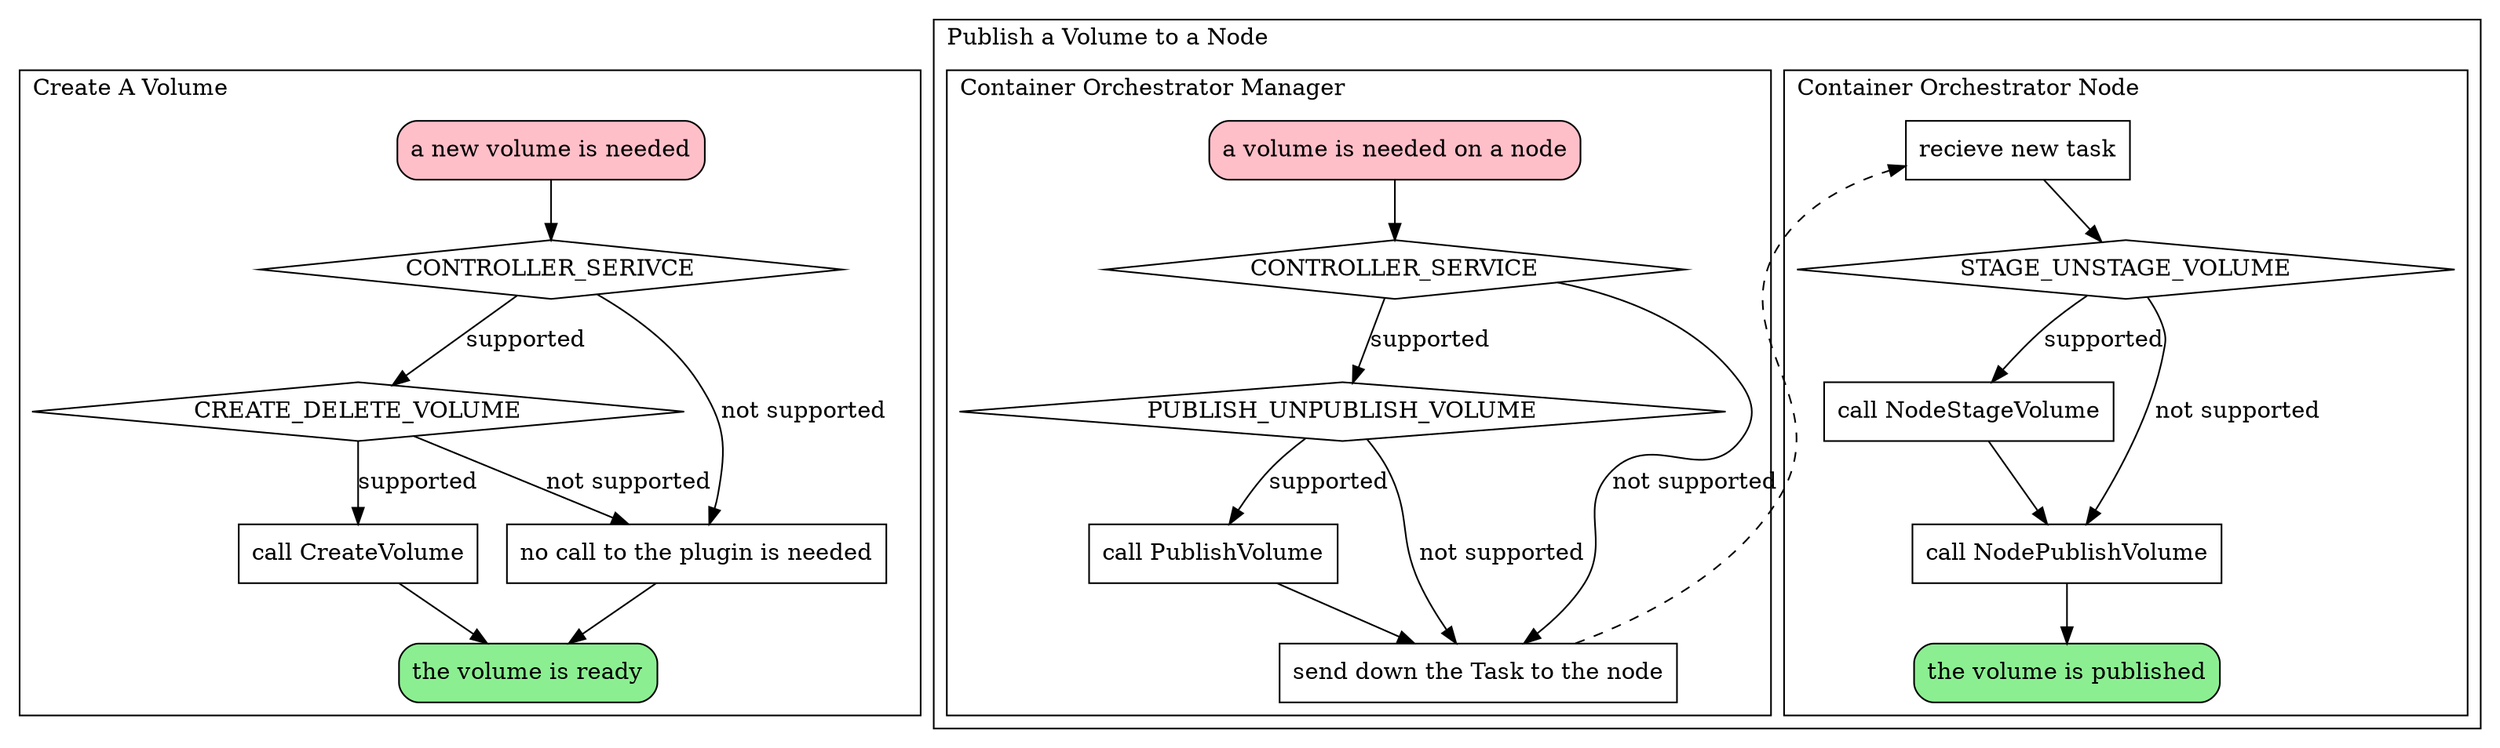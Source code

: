 // design/csi-plugin.dot
//
// This file is a graphviz Dot file, which is used to generate a flow chart
// defining the life cycle of a volume managed by a CSI plugin. This flow chart
// is from the Container Orchestrator's perspective, not the volume or the
// plugin's perspective.
//
// This flowchart elides trivial, unresolvable error handling. If there is no
// reasonable action the CO can take other than to return an error to the user,
// we ignore that path.
//
// To build this file as, for example, a PNG, make sure you have graphviz
// installed, and then run
//
// dot -Tpng -o csi-plugin.dot

digraph main {
  // graphviz is a pretty low-level and obtuse language to use. if we want to
  // do anything particularly pretty or interesting, we have to do weird stuff
  // like this. we're creating "subgraph" blocks to define all of our nodes and
  // edges. this way, when we apply styling, everything defined in the same
  // block has the same style.
  //
  // any nodes we define in any subgraph block are available in any other
  // block, so, essentially, we define our nodes in one subgraph, but actually
  // use them in another.

  // we're starting off by defining all of our nodes. we're using the node
  // types and shapes that wikipedia says is the ANSI standards.

  // start_terminals defines all of the flowchart entry point nodes. these are
  // rounded rectangle nodes, colored red.
  subgraph start_terminals {
    // the 'node' keyword lets us define attributes for all nodes
    node [style="rounded,filled", shape="box", fillcolor="#ffbfc9"];
    create_volume [label="a new volume is needed"];
    volume_needed [label="a volume is needed on a node"];
  };

  // end_terminals defines all of the flowchart exit points. these are also
  // rounded rectangle nodes, colored green.
  subgraph end_terminals {
    node [style="rounded,filled", shape="box", fillcolor="#8bef91"];
    volume_created [label="the volume is ready"];
    volume_published [label="the volume is published"];
  };

  // decision defines all decision points along the graph. the decision node
  // label will be the question being asked, and all outward edges are the
  // possible answers.
  subgraph decision {
    node [shape="diamond"];
    // decisions for the create case
    supports_controller_service [label="CONTROLLER_SERIVCE"];
    supports_create_delete [label="CREATE_DELETE_VOLUME"];

    // decisions for the publish case
    supports_controller_service_pub [label="CONTROLLER_SERVICE"];
    supports_publish_unpublish [label="PUBLISH_UNPUBLISH_VOLUME"];
    supports_stage_unstage [label="STAGE_UNSTAGE_VOLUME"];
  };

  // process defines an action to take. these are just plain old boxes.
  subgraph process {
    node [shape="box"];
    call_create_volume [label="call CreateVolume"];
    no_create_action_needed [label="no call to the plugin is needed"];

    call_publish_volume [label="call PublishVolume"];
    send_to_node [label="send down the Task to the node"];
    recieve_on_node [label="recieve new task"];
    call_node_stage_volume [label="call NodeStageVolume"];
    call_node_publish_volume [label="call NodePublishVolume"];
  };

  // this file describes a couple of different workflows, each of which is
  // pretty much self-contained from the others. in order to logically separate
  // them, we'll use clusters. clusters are subgraphs whose names start with 
  // "cluster_" (yeah, semantic naming, graphviz is a mess). everything in a
  // cluster will be drawn inside of the same box

  // cluster_create describes the workflow for creating a new volume
  subgraph cluster_create {
    // this bare label directive sets the label for the cluster
    label="Create A Volume";
    // this sets the position of the label to the left, instead of the center.
    labeljust="l";

    create_volume -> supports_controller_service;

    supports_controller_service -> supports_create_delete [label="supported"];
    supports_controller_service -> no_create_action_needed [label="not supported"];

    supports_create_delete -> call_create_volume [label="supported"];
    supports_create_delete -> no_create_action_needed [label="not supported"];

    call_create_volume -> volume_created;
    no_create_action_needed -> volume_created;
  };

  // cluster_publish describes the workflow for publishing an existing volume
  // on a node.
  subgraph cluster_publish {
    label="Publish a Volume to a Node";
    labeljust="l";

    // setting newrank lets us put the top of each subgraph in the same rank
    newrank="true";

    // for extremely stupid reasons, we have to define the node cluster before
    // we define the manager cluster. whichever of these two clusters is
    // defined first for some reason gets drawn to the right of the other.

    // cluster_node describes the actions that occur on the node that the
    // volume is ultimately needed on.
    subgraph cluster_node {
      label="Container Orchestrator Node";
      labeljust="l";

      recieve_on_node -> supports_stage_unstage;
      supports_stage_unstage -> call_node_stage_volume [label="supported"];
      supports_stage_unstage -> call_node_publish_volume [label="not supported"];
      call_node_stage_volume -> call_node_publish_volume;
      call_node_publish_volume -> volume_published;
    };

    // cluster_manager describes the actions that occur on the manager node
    subgraph cluster_manager {
      label="Container Orchestrator Manager";
      labeljust="l";

      volume_needed -> supports_controller_service_pub;
      supports_controller_service_pub -> supports_publish_unpublish [label="supported"];
      supports_controller_service_pub -> send_to_node [label="not supported"];
      supports_publish_unpublish -> call_publish_volume [label="supported"];
      supports_publish_unpublish -> send_to_node [label="not supported"];
      call_publish_volume -> send_to_node;
    };

    // this edge bridges the manager and node clusters. it's defined after
    // everything else so that the nodes it bridges are in their respective
    // clusters. 
    send_to_node -> recieve_on_node [style="dashed"];

    // in order to make the manager and node clusters appear side-by-side, we
    // create this anonymous subgraph, and we set the rank of the top of both
    // graphs to be "same". this means they'll be vertically in the same row.
    // without this, the node cluster would appear underneath the manager
    // cluster.
    { rank="same"; volume_needed; recieve_on_node; }
  };
}
